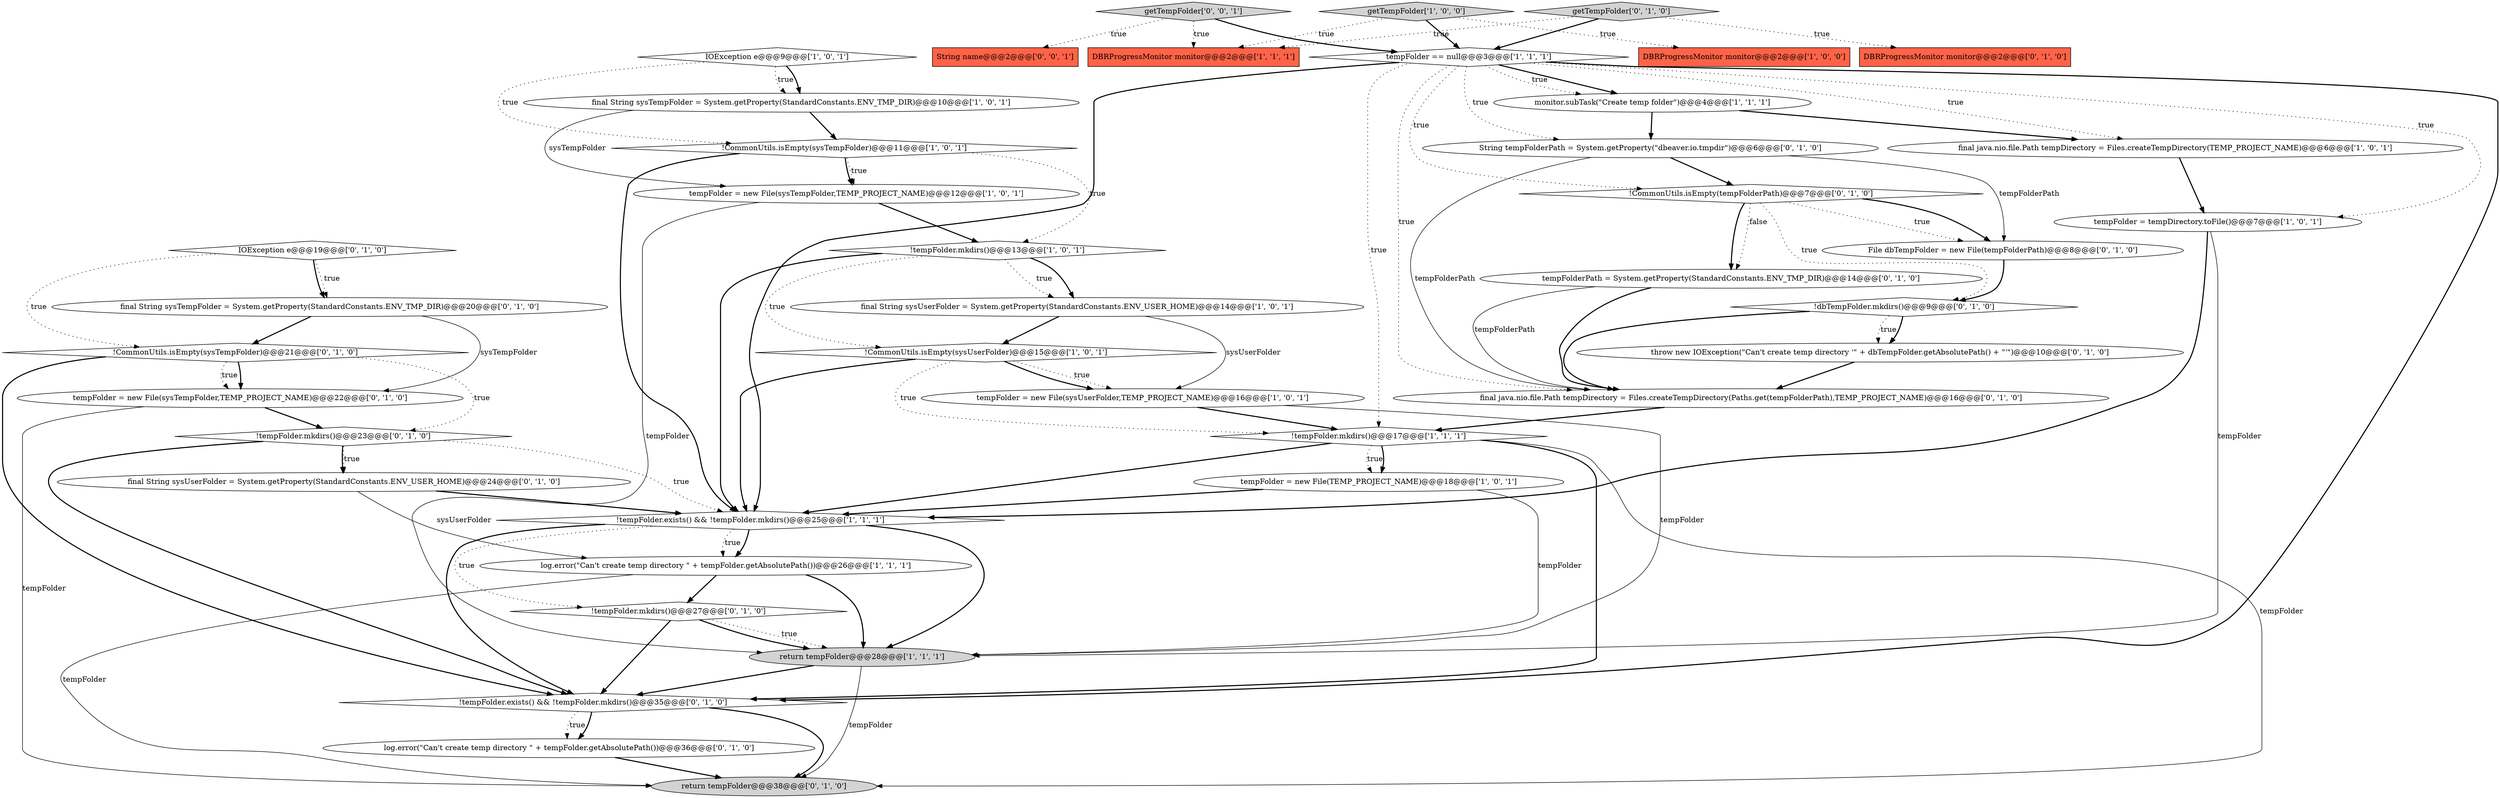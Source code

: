digraph {
30 [style = filled, label = "!CommonUtils.isEmpty(tempFolderPath)@@@7@@@['0', '1', '0']", fillcolor = white, shape = diamond image = "AAA1AAABBB2BBB"];
39 [style = filled, label = "String name@@@2@@@['0', '0', '1']", fillcolor = tomato, shape = box image = "AAA0AAABBB3BBB"];
27 [style = filled, label = "log.error(\"Can't create temp directory \" + tempFolder.getAbsolutePath())@@@36@@@['0', '1', '0']", fillcolor = white, shape = ellipse image = "AAA0AAABBB2BBB"];
24 [style = filled, label = "final String sysUserFolder = System.getProperty(StandardConstants.ENV_USER_HOME)@@@24@@@['0', '1', '0']", fillcolor = white, shape = ellipse image = "AAA0AAABBB2BBB"];
23 [style = filled, label = "!tempFolder.mkdirs()@@@27@@@['0', '1', '0']", fillcolor = white, shape = diamond image = "AAA0AAABBB2BBB"];
20 [style = filled, label = "File dbTempFolder = new File(tempFolderPath)@@@8@@@['0', '1', '0']", fillcolor = white, shape = ellipse image = "AAA1AAABBB2BBB"];
3 [style = filled, label = "DBRProgressMonitor monitor@@@2@@@['1', '1', '1']", fillcolor = tomato, shape = box image = "AAA0AAABBB1BBB"];
8 [style = filled, label = "tempFolder == null@@@3@@@['1', '1', '1']", fillcolor = white, shape = diamond image = "AAA0AAABBB1BBB"];
35 [style = filled, label = "String tempFolderPath = System.getProperty(\"dbeaver.io.tmpdir\")@@@6@@@['0', '1', '0']", fillcolor = white, shape = ellipse image = "AAA0AAABBB2BBB"];
38 [style = filled, label = "tempFolderPath = System.getProperty(StandardConstants.ENV_TMP_DIR)@@@14@@@['0', '1', '0']", fillcolor = white, shape = ellipse image = "AAA1AAABBB2BBB"];
40 [style = filled, label = "getTempFolder['0', '0', '1']", fillcolor = lightgray, shape = diamond image = "AAA0AAABBB3BBB"];
14 [style = filled, label = "getTempFolder['1', '0', '0']", fillcolor = lightgray, shape = diamond image = "AAA0AAABBB1BBB"];
31 [style = filled, label = "throw new IOException(\"Can't create temp directory '\" + dbTempFolder.getAbsolutePath() + \"'\")@@@10@@@['0', '1', '0']", fillcolor = white, shape = ellipse image = "AAA1AAABBB2BBB"];
17 [style = filled, label = "log.error(\"Can't create temp directory \" + tempFolder.getAbsolutePath())@@@26@@@['1', '1', '1']", fillcolor = white, shape = ellipse image = "AAA0AAABBB1BBB"];
16 [style = filled, label = "!CommonUtils.isEmpty(sysTempFolder)@@@11@@@['1', '0', '1']", fillcolor = white, shape = diamond image = "AAA0AAABBB1BBB"];
22 [style = filled, label = "!tempFolder.mkdirs()@@@23@@@['0', '1', '0']", fillcolor = white, shape = diamond image = "AAA0AAABBB2BBB"];
0 [style = filled, label = "final String sysUserFolder = System.getProperty(StandardConstants.ENV_USER_HOME)@@@14@@@['1', '0', '1']", fillcolor = white, shape = ellipse image = "AAA0AAABBB1BBB"];
34 [style = filled, label = "!tempFolder.exists() && !tempFolder.mkdirs()@@@35@@@['0', '1', '0']", fillcolor = white, shape = diamond image = "AAA0AAABBB2BBB"];
13 [style = filled, label = "!tempFolder.exists() && !tempFolder.mkdirs()@@@25@@@['1', '1', '1']", fillcolor = white, shape = diamond image = "AAA0AAABBB1BBB"];
33 [style = filled, label = "final java.nio.file.Path tempDirectory = Files.createTempDirectory(Paths.get(tempFolderPath),TEMP_PROJECT_NAME)@@@16@@@['0', '1', '0']", fillcolor = white, shape = ellipse image = "AAA1AAABBB2BBB"];
36 [style = filled, label = "!dbTempFolder.mkdirs()@@@9@@@['0', '1', '0']", fillcolor = white, shape = diamond image = "AAA1AAABBB2BBB"];
11 [style = filled, label = "tempFolder = new File(TEMP_PROJECT_NAME)@@@18@@@['1', '0', '1']", fillcolor = white, shape = ellipse image = "AAA0AAABBB1BBB"];
12 [style = filled, label = "tempFolder = tempDirectory.toFile()@@@7@@@['1', '0', '1']", fillcolor = white, shape = ellipse image = "AAA0AAABBB1BBB"];
15 [style = filled, label = "tempFolder = new File(sysUserFolder,TEMP_PROJECT_NAME)@@@16@@@['1', '0', '1']", fillcolor = white, shape = ellipse image = "AAA0AAABBB1BBB"];
19 [style = filled, label = "!tempFolder.mkdirs()@@@13@@@['1', '0', '1']", fillcolor = white, shape = diamond image = "AAA0AAABBB1BBB"];
7 [style = filled, label = "return tempFolder@@@28@@@['1', '1', '1']", fillcolor = lightgray, shape = ellipse image = "AAA0AAABBB1BBB"];
21 [style = filled, label = "tempFolder = new File(sysTempFolder,TEMP_PROJECT_NAME)@@@22@@@['0', '1', '0']", fillcolor = white, shape = ellipse image = "AAA0AAABBB2BBB"];
25 [style = filled, label = "getTempFolder['0', '1', '0']", fillcolor = lightgray, shape = diamond image = "AAA0AAABBB2BBB"];
2 [style = filled, label = "DBRProgressMonitor monitor@@@2@@@['1', '0', '0']", fillcolor = tomato, shape = box image = "AAA0AAABBB1BBB"];
9 [style = filled, label = "!tempFolder.mkdirs()@@@17@@@['1', '1', '1']", fillcolor = white, shape = diamond image = "AAA0AAABBB1BBB"];
29 [style = filled, label = "final String sysTempFolder = System.getProperty(StandardConstants.ENV_TMP_DIR)@@@20@@@['0', '1', '0']", fillcolor = white, shape = ellipse image = "AAA0AAABBB2BBB"];
1 [style = filled, label = "final java.nio.file.Path tempDirectory = Files.createTempDirectory(TEMP_PROJECT_NAME)@@@6@@@['1', '0', '1']", fillcolor = white, shape = ellipse image = "AAA0AAABBB1BBB"];
18 [style = filled, label = "monitor.subTask(\"Create temp folder\")@@@4@@@['1', '1', '1']", fillcolor = white, shape = ellipse image = "AAA0AAABBB1BBB"];
26 [style = filled, label = "DBRProgressMonitor monitor@@@2@@@['0', '1', '0']", fillcolor = tomato, shape = box image = "AAA0AAABBB2BBB"];
5 [style = filled, label = "!CommonUtils.isEmpty(sysUserFolder)@@@15@@@['1', '0', '1']", fillcolor = white, shape = diamond image = "AAA0AAABBB1BBB"];
6 [style = filled, label = "IOException e@@@9@@@['1', '0', '1']", fillcolor = white, shape = diamond image = "AAA0AAABBB1BBB"];
37 [style = filled, label = "IOException e@@@19@@@['0', '1', '0']", fillcolor = white, shape = diamond image = "AAA0AAABBB2BBB"];
10 [style = filled, label = "tempFolder = new File(sysTempFolder,TEMP_PROJECT_NAME)@@@12@@@['1', '0', '1']", fillcolor = white, shape = ellipse image = "AAA0AAABBB1BBB"];
32 [style = filled, label = "return tempFolder@@@38@@@['0', '1', '0']", fillcolor = lightgray, shape = ellipse image = "AAA0AAABBB2BBB"];
4 [style = filled, label = "final String sysTempFolder = System.getProperty(StandardConstants.ENV_TMP_DIR)@@@10@@@['1', '0', '1']", fillcolor = white, shape = ellipse image = "AAA0AAABBB1BBB"];
28 [style = filled, label = "!CommonUtils.isEmpty(sysTempFolder)@@@21@@@['0', '1', '0']", fillcolor = white, shape = diamond image = "AAA0AAABBB2BBB"];
28->21 [style = bold, label=""];
38->33 [style = solid, label="tempFolderPath"];
19->0 [style = dotted, label="true"];
6->16 [style = dotted, label="true"];
24->13 [style = bold, label=""];
21->22 [style = bold, label=""];
22->24 [style = bold, label=""];
40->3 [style = dotted, label="true"];
30->38 [style = bold, label=""];
27->32 [style = bold, label=""];
8->9 [style = dotted, label="true"];
19->0 [style = bold, label=""];
25->26 [style = dotted, label="true"];
16->13 [style = bold, label=""];
13->34 [style = bold, label=""];
23->7 [style = dotted, label="true"];
5->13 [style = bold, label=""];
37->29 [style = dotted, label="true"];
6->4 [style = dotted, label="true"];
28->34 [style = bold, label=""];
22->24 [style = dotted, label="true"];
16->10 [style = dotted, label="true"];
14->8 [style = bold, label=""];
17->23 [style = bold, label=""];
33->9 [style = bold, label=""];
31->33 [style = bold, label=""];
9->34 [style = bold, label=""];
8->33 [style = dotted, label="true"];
30->20 [style = dotted, label="true"];
17->32 [style = solid, label="tempFolder"];
15->9 [style = bold, label=""];
35->30 [style = bold, label=""];
40->8 [style = bold, label=""];
5->9 [style = dotted, label="true"];
36->31 [style = dotted, label="true"];
1->12 [style = bold, label=""];
9->11 [style = dotted, label="true"];
24->17 [style = solid, label="sysUserFolder"];
19->5 [style = dotted, label="true"];
12->7 [style = solid, label="tempFolder"];
12->13 [style = bold, label=""];
8->18 [style = bold, label=""];
23->34 [style = bold, label=""];
4->10 [style = solid, label="sysTempFolder"];
35->33 [style = solid, label="tempFolderPath"];
10->7 [style = solid, label="tempFolder"];
11->13 [style = bold, label=""];
14->2 [style = dotted, label="true"];
29->21 [style = solid, label="sysTempFolder"];
38->33 [style = bold, label=""];
20->36 [style = bold, label=""];
28->21 [style = dotted, label="true"];
25->3 [style = dotted, label="true"];
35->20 [style = solid, label="tempFolderPath"];
16->19 [style = dotted, label="true"];
6->4 [style = bold, label=""];
14->3 [style = dotted, label="true"];
4->16 [style = bold, label=""];
13->17 [style = bold, label=""];
0->15 [style = solid, label="sysUserFolder"];
5->15 [style = dotted, label="true"];
13->17 [style = dotted, label="true"];
16->10 [style = bold, label=""];
19->13 [style = bold, label=""];
13->23 [style = dotted, label="true"];
15->7 [style = solid, label="tempFolder"];
30->38 [style = dotted, label="false"];
7->32 [style = solid, label="tempFolder"];
30->20 [style = bold, label=""];
37->29 [style = bold, label=""];
11->7 [style = solid, label="tempFolder"];
21->32 [style = solid, label="tempFolder"];
8->13 [style = bold, label=""];
36->33 [style = bold, label=""];
22->13 [style = dotted, label="true"];
18->1 [style = bold, label=""];
9->32 [style = solid, label="tempFolder"];
17->7 [style = bold, label=""];
8->18 [style = dotted, label="true"];
8->1 [style = dotted, label="true"];
18->35 [style = bold, label=""];
30->36 [style = dotted, label="true"];
13->7 [style = bold, label=""];
9->11 [style = bold, label=""];
8->30 [style = dotted, label="true"];
37->28 [style = dotted, label="true"];
29->28 [style = bold, label=""];
9->13 [style = bold, label=""];
34->27 [style = dotted, label="true"];
8->34 [style = bold, label=""];
10->19 [style = bold, label=""];
8->12 [style = dotted, label="true"];
8->35 [style = dotted, label="true"];
22->34 [style = bold, label=""];
36->31 [style = bold, label=""];
7->34 [style = bold, label=""];
23->7 [style = bold, label=""];
25->8 [style = bold, label=""];
40->39 [style = dotted, label="true"];
0->5 [style = bold, label=""];
28->22 [style = dotted, label="true"];
5->15 [style = bold, label=""];
34->32 [style = bold, label=""];
34->27 [style = bold, label=""];
}
